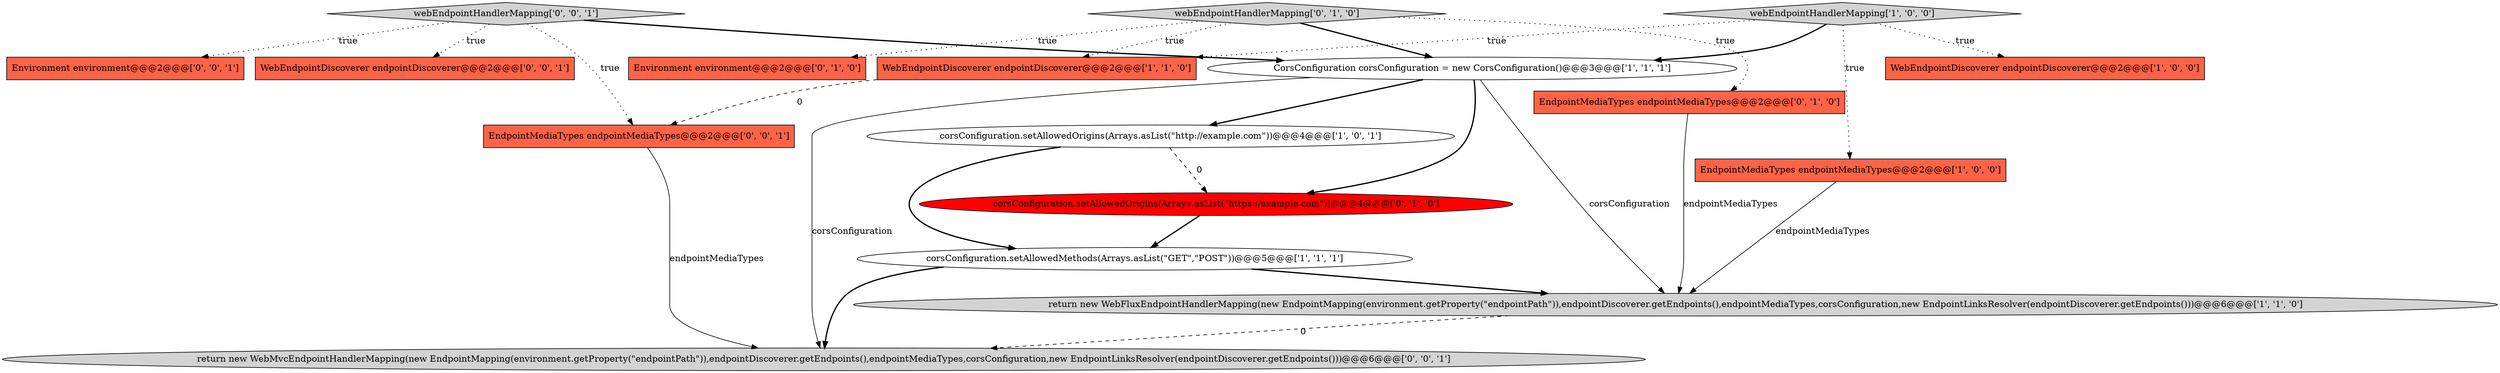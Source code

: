 digraph {
6 [style = filled, label = "corsConfiguration.setAllowedOrigins(Arrays.asList(\"http://example.com\"))@@@4@@@['1', '0', '1']", fillcolor = white, shape = ellipse image = "AAA0AAABBB1BBB"];
11 [style = filled, label = "corsConfiguration.setAllowedOrigins(Arrays.asList(\"https://example.com\"))@@@4@@@['0', '1', '0']", fillcolor = red, shape = ellipse image = "AAA1AAABBB2BBB"];
13 [style = filled, label = "return new WebMvcEndpointHandlerMapping(new EndpointMapping(environment.getProperty(\"endpointPath\")),endpointDiscoverer.getEndpoints(),endpointMediaTypes,corsConfiguration,new EndpointLinksResolver(endpointDiscoverer.getEndpoints()))@@@6@@@['0', '0', '1']", fillcolor = lightgray, shape = ellipse image = "AAA0AAABBB3BBB"];
14 [style = filled, label = "Environment environment@@@2@@@['0', '0', '1']", fillcolor = tomato, shape = box image = "AAA0AAABBB3BBB"];
9 [style = filled, label = "webEndpointHandlerMapping['0', '1', '0']", fillcolor = lightgray, shape = diamond image = "AAA0AAABBB2BBB"];
3 [style = filled, label = "WebEndpointDiscoverer endpointDiscoverer@@@2@@@['1', '1', '0']", fillcolor = tomato, shape = box image = "AAA0AAABBB1BBB"];
4 [style = filled, label = "corsConfiguration.setAllowedMethods(Arrays.asList(\"GET\",\"POST\"))@@@5@@@['1', '1', '1']", fillcolor = white, shape = ellipse image = "AAA0AAABBB1BBB"];
7 [style = filled, label = "webEndpointHandlerMapping['1', '0', '0']", fillcolor = lightgray, shape = diamond image = "AAA0AAABBB1BBB"];
1 [style = filled, label = "WebEndpointDiscoverer endpointDiscoverer@@@2@@@['1', '0', '0']", fillcolor = tomato, shape = box image = "AAA0AAABBB1BBB"];
10 [style = filled, label = "EndpointMediaTypes endpointMediaTypes@@@2@@@['0', '1', '0']", fillcolor = tomato, shape = box image = "AAA0AAABBB2BBB"];
12 [style = filled, label = "WebEndpointDiscoverer endpointDiscoverer@@@2@@@['0', '0', '1']", fillcolor = tomato, shape = box image = "AAA0AAABBB3BBB"];
2 [style = filled, label = "CorsConfiguration corsConfiguration = new CorsConfiguration()@@@3@@@['1', '1', '1']", fillcolor = white, shape = ellipse image = "AAA0AAABBB1BBB"];
5 [style = filled, label = "return new WebFluxEndpointHandlerMapping(new EndpointMapping(environment.getProperty(\"endpointPath\")),endpointDiscoverer.getEndpoints(),endpointMediaTypes,corsConfiguration,new EndpointLinksResolver(endpointDiscoverer.getEndpoints()))@@@6@@@['1', '1', '0']", fillcolor = lightgray, shape = ellipse image = "AAA0AAABBB1BBB"];
16 [style = filled, label = "webEndpointHandlerMapping['0', '0', '1']", fillcolor = lightgray, shape = diamond image = "AAA0AAABBB3BBB"];
0 [style = filled, label = "EndpointMediaTypes endpointMediaTypes@@@2@@@['1', '0', '0']", fillcolor = tomato, shape = box image = "AAA0AAABBB1BBB"];
15 [style = filled, label = "EndpointMediaTypes endpointMediaTypes@@@2@@@['0', '0', '1']", fillcolor = tomato, shape = box image = "AAA0AAABBB3BBB"];
8 [style = filled, label = "Environment environment@@@2@@@['0', '1', '0']", fillcolor = tomato, shape = box image = "AAA0AAABBB2BBB"];
5->13 [style = dashed, label="0"];
2->13 [style = solid, label="corsConfiguration"];
16->12 [style = dotted, label="true"];
9->2 [style = bold, label=""];
2->6 [style = bold, label=""];
4->13 [style = bold, label=""];
11->4 [style = bold, label=""];
6->11 [style = dashed, label="0"];
0->5 [style = solid, label="endpointMediaTypes"];
15->13 [style = solid, label="endpointMediaTypes"];
10->5 [style = solid, label="endpointMediaTypes"];
16->2 [style = bold, label=""];
7->0 [style = dotted, label="true"];
9->8 [style = dotted, label="true"];
2->5 [style = solid, label="corsConfiguration"];
6->4 [style = bold, label=""];
7->3 [style = dotted, label="true"];
7->2 [style = bold, label=""];
16->14 [style = dotted, label="true"];
3->15 [style = dashed, label="0"];
7->1 [style = dotted, label="true"];
9->10 [style = dotted, label="true"];
4->5 [style = bold, label=""];
2->11 [style = bold, label=""];
9->3 [style = dotted, label="true"];
16->15 [style = dotted, label="true"];
}
